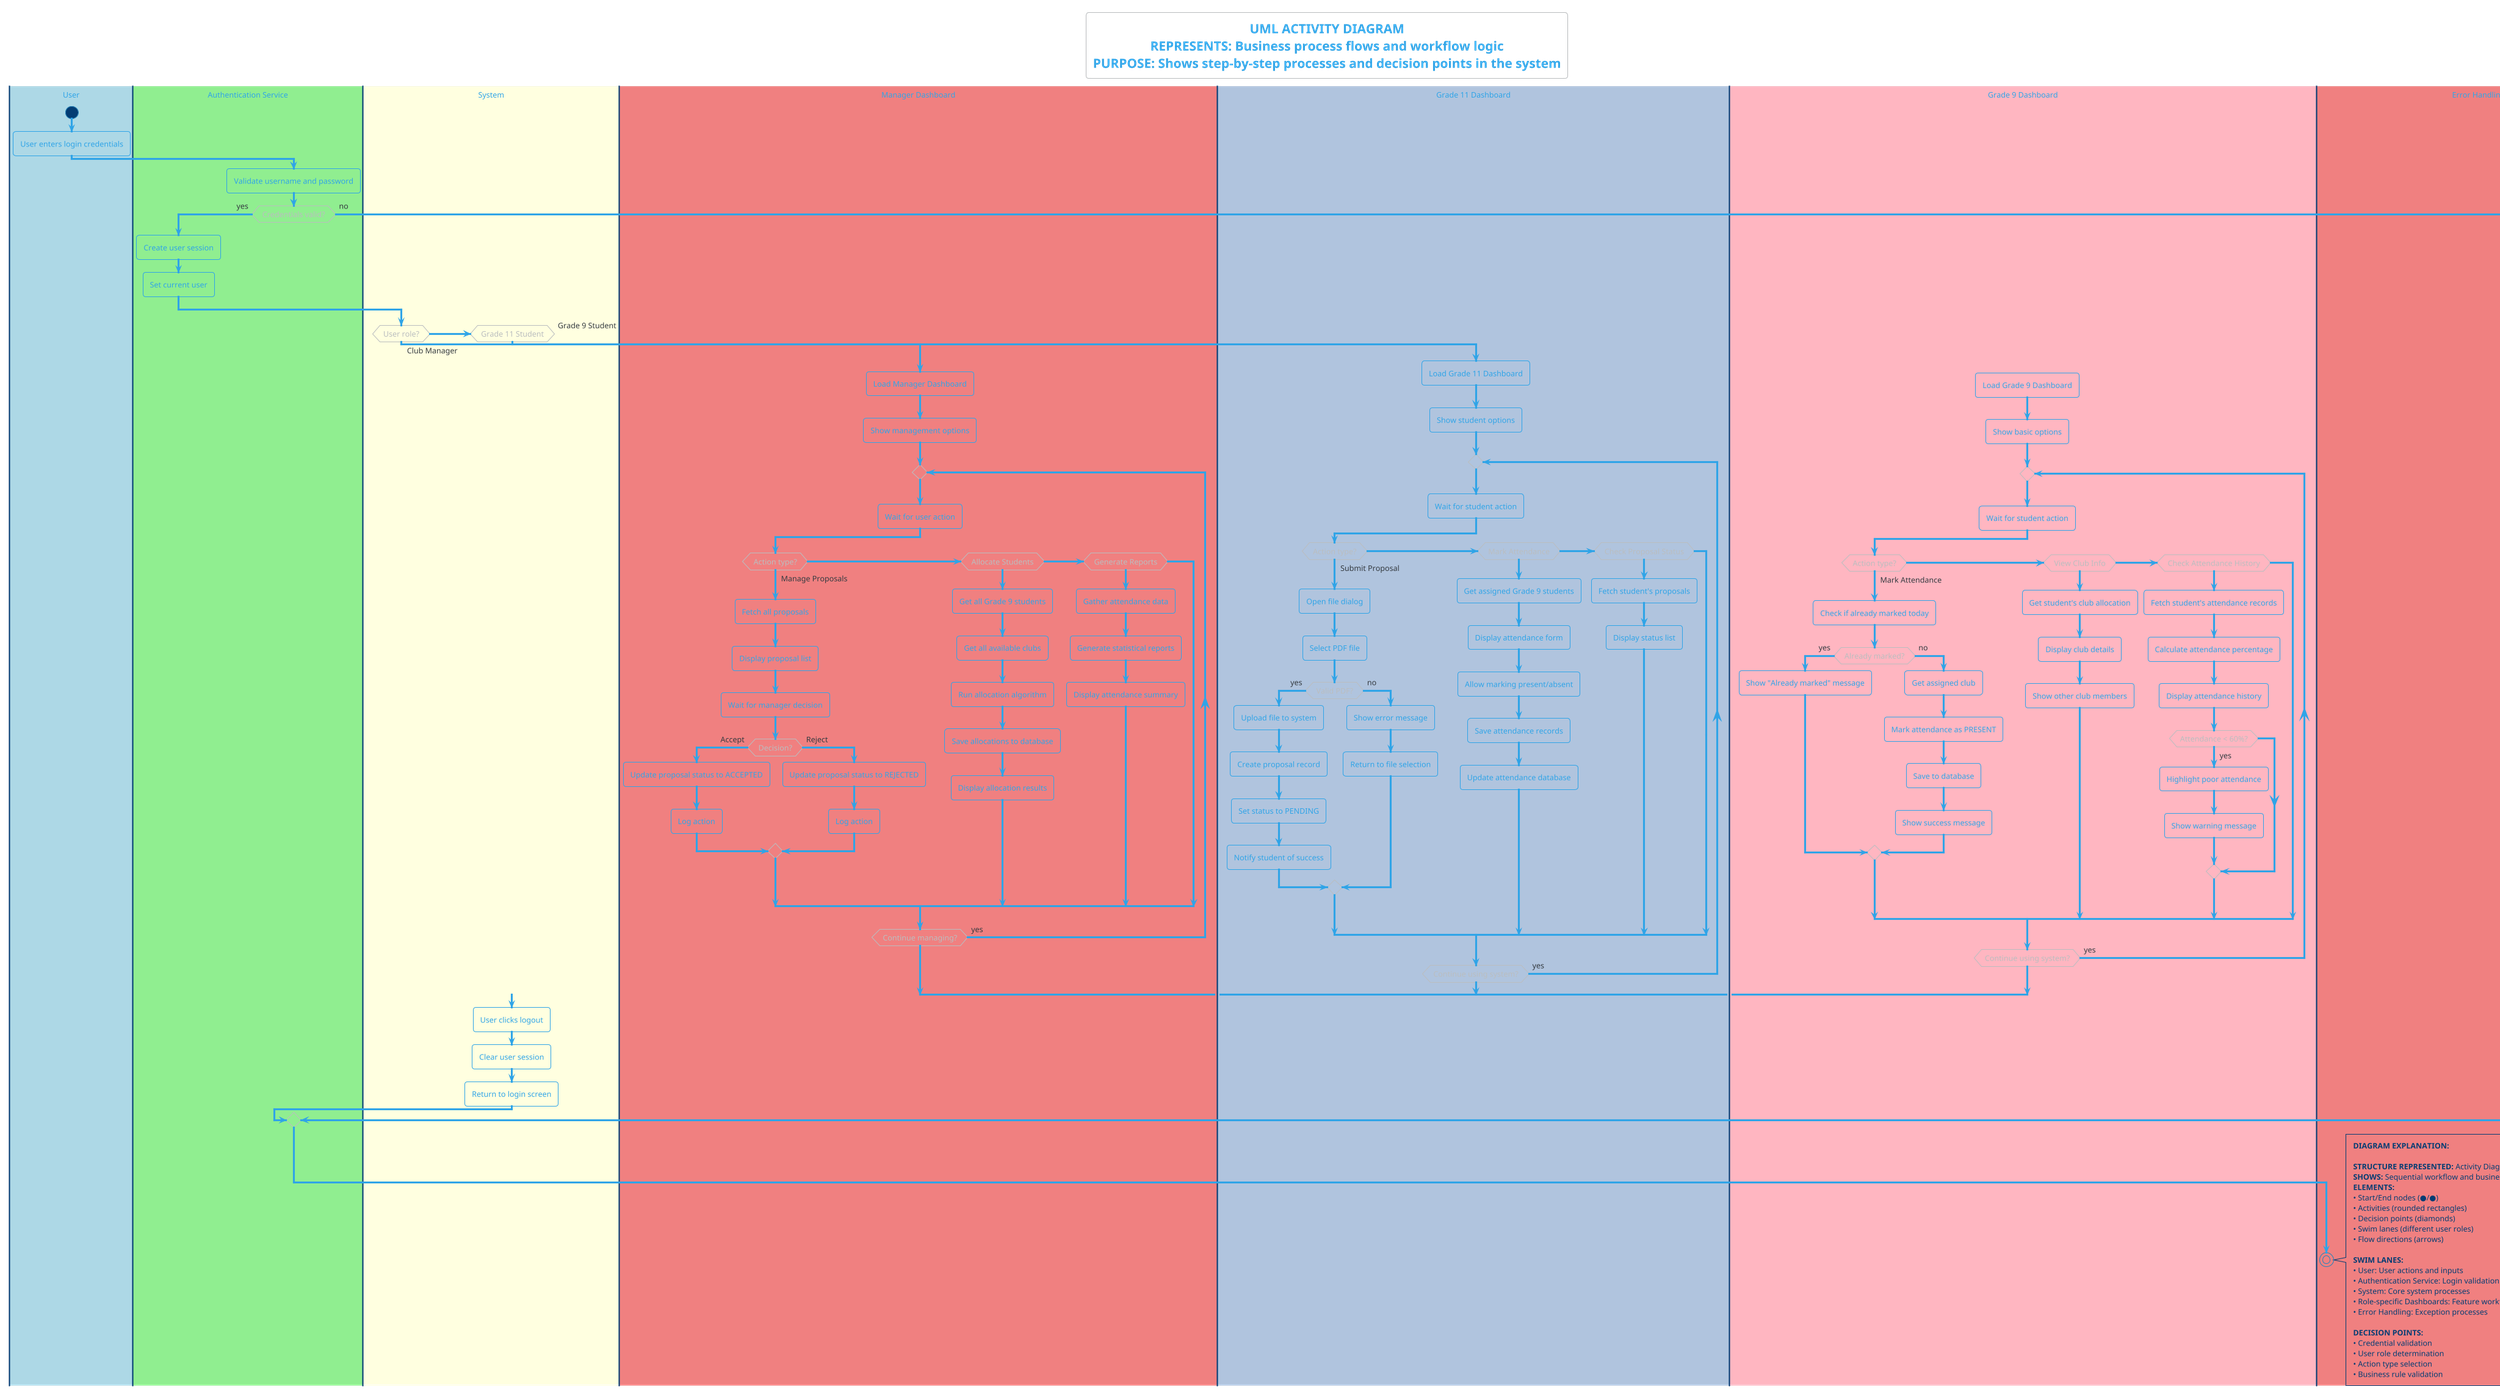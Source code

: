 @startuml Activity Diagram - Process Flows

!theme cerulean-outline

title **UML ACTIVITY DIAGRAM**\n**REPRESENTS:** Business process flows and workflow logic\n**PURPOSE:** Shows step-by-step processes and decision points in the system

|#lightblue|User|
start

:User enters login credentials;

|#lightgreen|Authentication Service|
:Validate username and password;

if (Credentials valid?) then (yes)
  :Create user session;
  :Set current user;

  |#lightyellow|System|
  if (User role?) then (Club Manager)
    |#lightcoral|Manager Dashboard|
    :Load Manager Dashboard;
    :Show management options;

    repeat
      :Wait for user action;

      if (Action type?) then (Manage Proposals)
        :Fetch all proposals;
        :Display proposal list;
        :Wait for manager decision;
        if (Decision?) then (Accept)
          :Update proposal status to ACCEPTED;
          :Log action;
        else (Reject)
          :Update proposal status to REJECTED;
          :Log action;
        endif

      elseif (Allocate Students) then
        :Get all Grade 9 students;
        :Get all available clubs;
        :Run allocation algorithm;
        :Save allocations to database;
        :Display allocation results;

      elseif (Generate Reports) then
        :Gather attendance data;
        :Generate statistical reports;
        :Display attendance summary;

      endif

    repeat while (Continue managing?) is (yes)

  elseif (Grade 11 Student) then
    |#lightsteelblue|Grade 11 Dashboard|
    :Load Grade 11 Dashboard;
    :Show student options;

    repeat
      :Wait for student action;

      if (Action type?) then (Submit Proposal)
        :Open file dialog;
        :Select PDF file;
        if (Valid PDF?) then (yes)
          :Upload file to system;
          :Create proposal record;
          :Set status to PENDING;
          :Notify student of success;
        else (no)
          :Show error message;
          :Return to file selection;
        endif

      elseif (Mark Attendance) then
        :Get assigned Grade 9 students;
        :Display attendance form;
        :Allow marking present/absent;
        :Save attendance records;
        :Update attendance database;

      elseif (Check Proposal Status) then
        :Fetch student's proposals;
        :Display status list;

      endif

    repeat while (Continue using system?) is (yes)

  else (Grade 9 Student)
    |#lightpink|Grade 9 Dashboard|
    :Load Grade 9 Dashboard;
    :Show basic options;

    repeat
      :Wait for student action;

      if (Action type?) then (Mark Attendance)
        :Check if already marked today;
        if (Already marked?) then (yes)
          :Show "Already marked" message;
        else (no)
          :Get assigned club;
          :Mark attendance as PRESENT;
          :Save to database;
          :Show success message;
        endif

      elseif (View Club Info) then
        :Get student's club allocation;
        :Display club details;
        :Show other club members;

      elseif (Check Attendance History) then
        :Fetch student's attendance records;
        :Calculate attendance percentage;
        :Display attendance history;
        if (Attendance < 60%?) then (yes)
          :Highlight poor attendance;
          :Show warning message;
        endif

      endif

    repeat while (Continue using system?) is (yes)

  endif

  |#lightyellow|System|
  :User clicks logout;
  :Clear user session;
  :Return to login screen;

else (no)
  |#lightcoral|Error Handling|
  :Show error message;
  :Clear password field;
  :Return to login screen;
endif

stop

note right
  **DIAGRAM EXPLANATION:**

  **STRUCTURE REPRESENTED:** Activity Diagram
  **SHOWS:** Sequential workflow and business logic
  **ELEMENTS:**
  • Start/End nodes (●/●)
  • Activities (rounded rectangles)
  • Decision points (diamonds)
  • Swim lanes (different user roles)
  • Flow directions (arrows)

  **SWIM LANES:**
  • User: User actions and inputs
  • Authentication Service: Login validation
  • System: Core system processes
  • Role-specific Dashboards: Feature workflows
  • Error Handling: Exception processes

  **DECISION POINTS:**
  • Credential validation
  • User role determination
  • Action type selection
  • Business rule validation
end note

@enduml